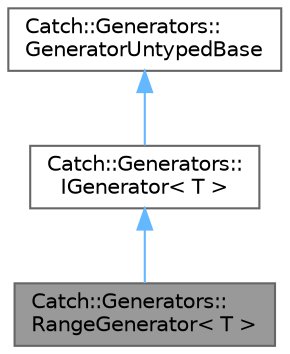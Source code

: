 digraph "Catch::Generators::RangeGenerator&lt; T &gt;"
{
 // LATEX_PDF_SIZE
  bgcolor="transparent";
  edge [fontname=Helvetica,fontsize=10,labelfontname=Helvetica,labelfontsize=10];
  node [fontname=Helvetica,fontsize=10,shape=box,height=0.2,width=0.4];
  Node1 [id="Node000001",label="Catch::Generators::\lRangeGenerator\< T \>",height=0.2,width=0.4,color="gray40", fillcolor="grey60", style="filled", fontcolor="black",tooltip=" "];
  Node2 -> Node1 [id="edge1_Node000001_Node000002",dir="back",color="steelblue1",style="solid",tooltip=" "];
  Node2 [id="Node000002",label="Catch::Generators::\lIGenerator\< T \>",height=0.2,width=0.4,color="gray40", fillcolor="white", style="filled",URL="$struct_catch_1_1_generators_1_1_i_generator.html",tooltip=" "];
  Node3 -> Node2 [id="edge2_Node000002_Node000003",dir="back",color="steelblue1",style="solid",tooltip=" "];
  Node3 [id="Node000003",label="Catch::Generators::\lGeneratorUntypedBase",height=0.2,width=0.4,color="gray40", fillcolor="white", style="filled",URL="$class_catch_1_1_generators_1_1_generator_untyped_base.html",tooltip=" "];
}
